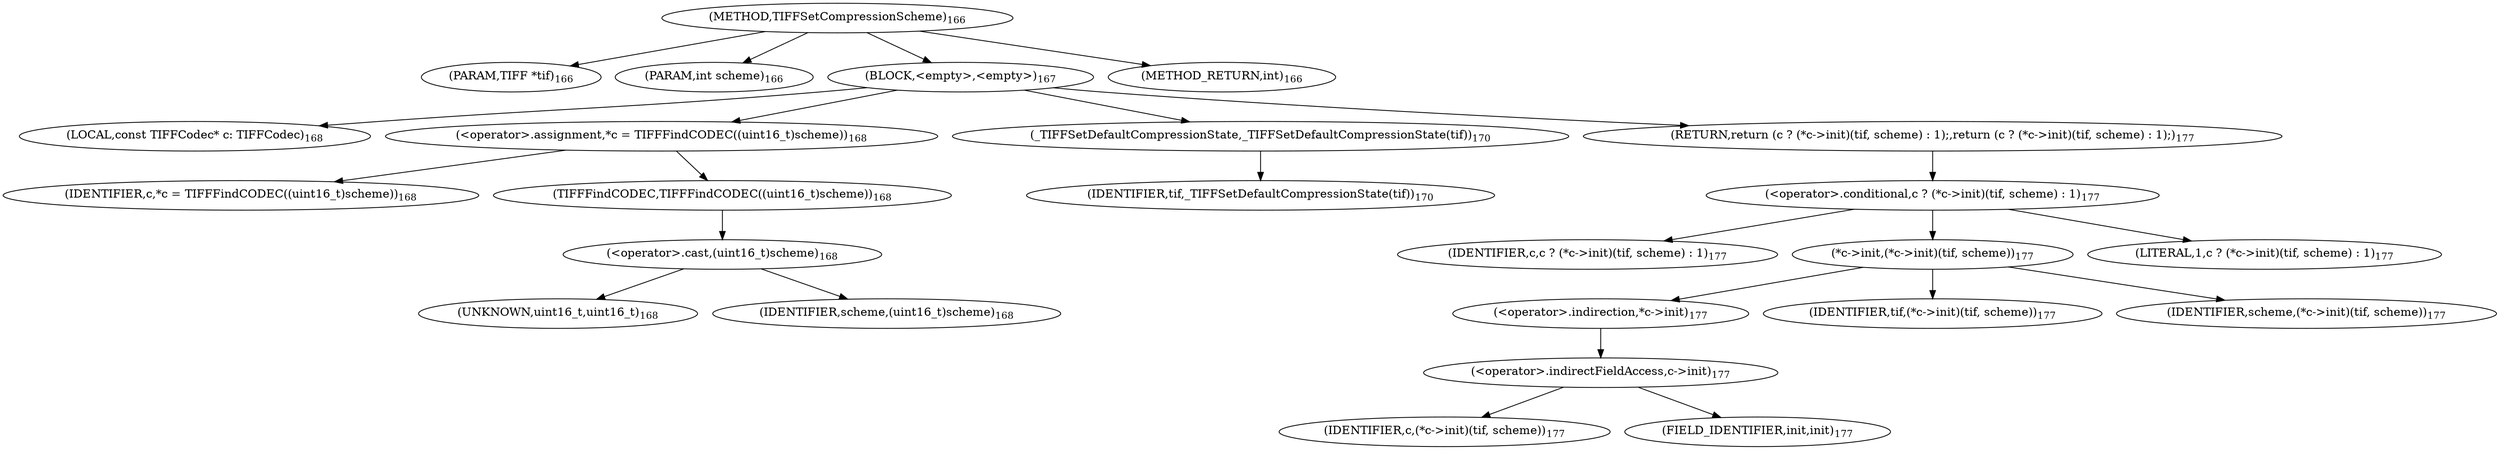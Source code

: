 digraph "TIFFSetCompressionScheme" {  
"2049" [label = <(METHOD,TIFFSetCompressionScheme)<SUB>166</SUB>> ]
"2050" [label = <(PARAM,TIFF *tif)<SUB>166</SUB>> ]
"2051" [label = <(PARAM,int scheme)<SUB>166</SUB>> ]
"2052" [label = <(BLOCK,&lt;empty&gt;,&lt;empty&gt;)<SUB>167</SUB>> ]
"2053" [label = <(LOCAL,const TIFFCodec* c: TIFFCodec)<SUB>168</SUB>> ]
"2054" [label = <(&lt;operator&gt;.assignment,*c = TIFFFindCODEC((uint16_t)scheme))<SUB>168</SUB>> ]
"2055" [label = <(IDENTIFIER,c,*c = TIFFFindCODEC((uint16_t)scheme))<SUB>168</SUB>> ]
"2056" [label = <(TIFFFindCODEC,TIFFFindCODEC((uint16_t)scheme))<SUB>168</SUB>> ]
"2057" [label = <(&lt;operator&gt;.cast,(uint16_t)scheme)<SUB>168</SUB>> ]
"2058" [label = <(UNKNOWN,uint16_t,uint16_t)<SUB>168</SUB>> ]
"2059" [label = <(IDENTIFIER,scheme,(uint16_t)scheme)<SUB>168</SUB>> ]
"2060" [label = <(_TIFFSetDefaultCompressionState,_TIFFSetDefaultCompressionState(tif))<SUB>170</SUB>> ]
"2061" [label = <(IDENTIFIER,tif,_TIFFSetDefaultCompressionState(tif))<SUB>170</SUB>> ]
"2062" [label = <(RETURN,return (c ? (*c-&gt;init)(tif, scheme) : 1);,return (c ? (*c-&gt;init)(tif, scheme) : 1);)<SUB>177</SUB>> ]
"2063" [label = <(&lt;operator&gt;.conditional,c ? (*c-&gt;init)(tif, scheme) : 1)<SUB>177</SUB>> ]
"2064" [label = <(IDENTIFIER,c,c ? (*c-&gt;init)(tif, scheme) : 1)<SUB>177</SUB>> ]
"2065" [label = <(*c-&gt;init,(*c-&gt;init)(tif, scheme))<SUB>177</SUB>> ]
"2066" [label = <(&lt;operator&gt;.indirection,*c-&gt;init)<SUB>177</SUB>> ]
"2067" [label = <(&lt;operator&gt;.indirectFieldAccess,c-&gt;init)<SUB>177</SUB>> ]
"2068" [label = <(IDENTIFIER,c,(*c-&gt;init)(tif, scheme))<SUB>177</SUB>> ]
"2069" [label = <(FIELD_IDENTIFIER,init,init)<SUB>177</SUB>> ]
"2070" [label = <(IDENTIFIER,tif,(*c-&gt;init)(tif, scheme))<SUB>177</SUB>> ]
"2071" [label = <(IDENTIFIER,scheme,(*c-&gt;init)(tif, scheme))<SUB>177</SUB>> ]
"2072" [label = <(LITERAL,1,c ? (*c-&gt;init)(tif, scheme) : 1)<SUB>177</SUB>> ]
"2073" [label = <(METHOD_RETURN,int)<SUB>166</SUB>> ]
  "2049" -> "2050" 
  "2049" -> "2051" 
  "2049" -> "2052" 
  "2049" -> "2073" 
  "2052" -> "2053" 
  "2052" -> "2054" 
  "2052" -> "2060" 
  "2052" -> "2062" 
  "2054" -> "2055" 
  "2054" -> "2056" 
  "2056" -> "2057" 
  "2057" -> "2058" 
  "2057" -> "2059" 
  "2060" -> "2061" 
  "2062" -> "2063" 
  "2063" -> "2064" 
  "2063" -> "2065" 
  "2063" -> "2072" 
  "2065" -> "2066" 
  "2065" -> "2070" 
  "2065" -> "2071" 
  "2066" -> "2067" 
  "2067" -> "2068" 
  "2067" -> "2069" 
}
